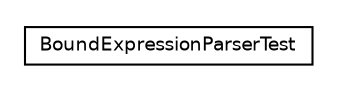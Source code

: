 #!/usr/local/bin/dot
#
# Class diagram 
# Generated by UmlGraph version 4.6 (http://www.spinellis.gr/sw/umlgraph)
#

digraph G {
	edge [fontname="Helvetica",fontsize=10,labelfontname="Helvetica",labelfontsize=10];
	node [fontname="Helvetica",fontsize=10,shape=plaintext];
	// org.synchronoss.cpo.jdbc.parser.BoundExpressionParserTest
	c199 [label=<<table border="0" cellborder="1" cellspacing="0" cellpadding="2" port="p" href="./BoundExpressionParserTest.html">
		<tr><td><table border="0" cellspacing="0" cellpadding="1">
			<tr><td> BoundExpressionParserTest </td></tr>
		</table></td></tr>
		</table>>, fontname="Helvetica", fontcolor="black", fontsize=9.0];
}

